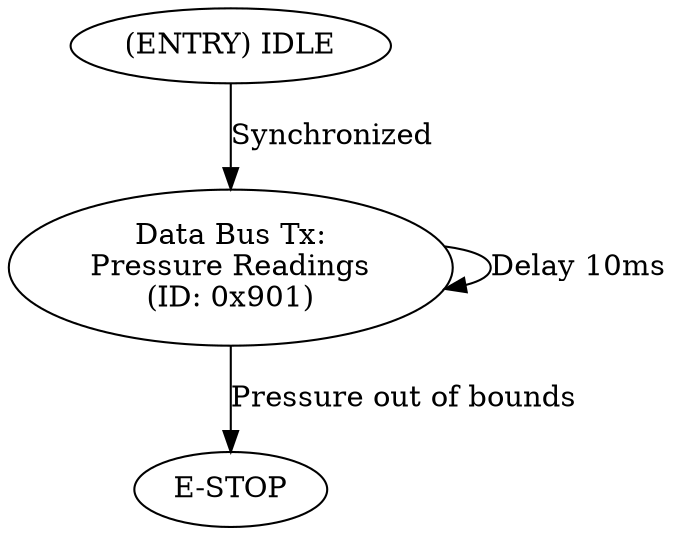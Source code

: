 digraph {
	S00 [label="(ENTRY) IDLE"];
    S01 [label="Data Bus Tx:\nPressure Readings\n(ID: 0x901)"];
    S02 [label="E-STOP"];

	S00 -> S01 [label="Synchronized"];
    S01 -> S01 [label="Delay 10ms"];
    S01 -> S02 [label="Pressure out of bounds"];
}
